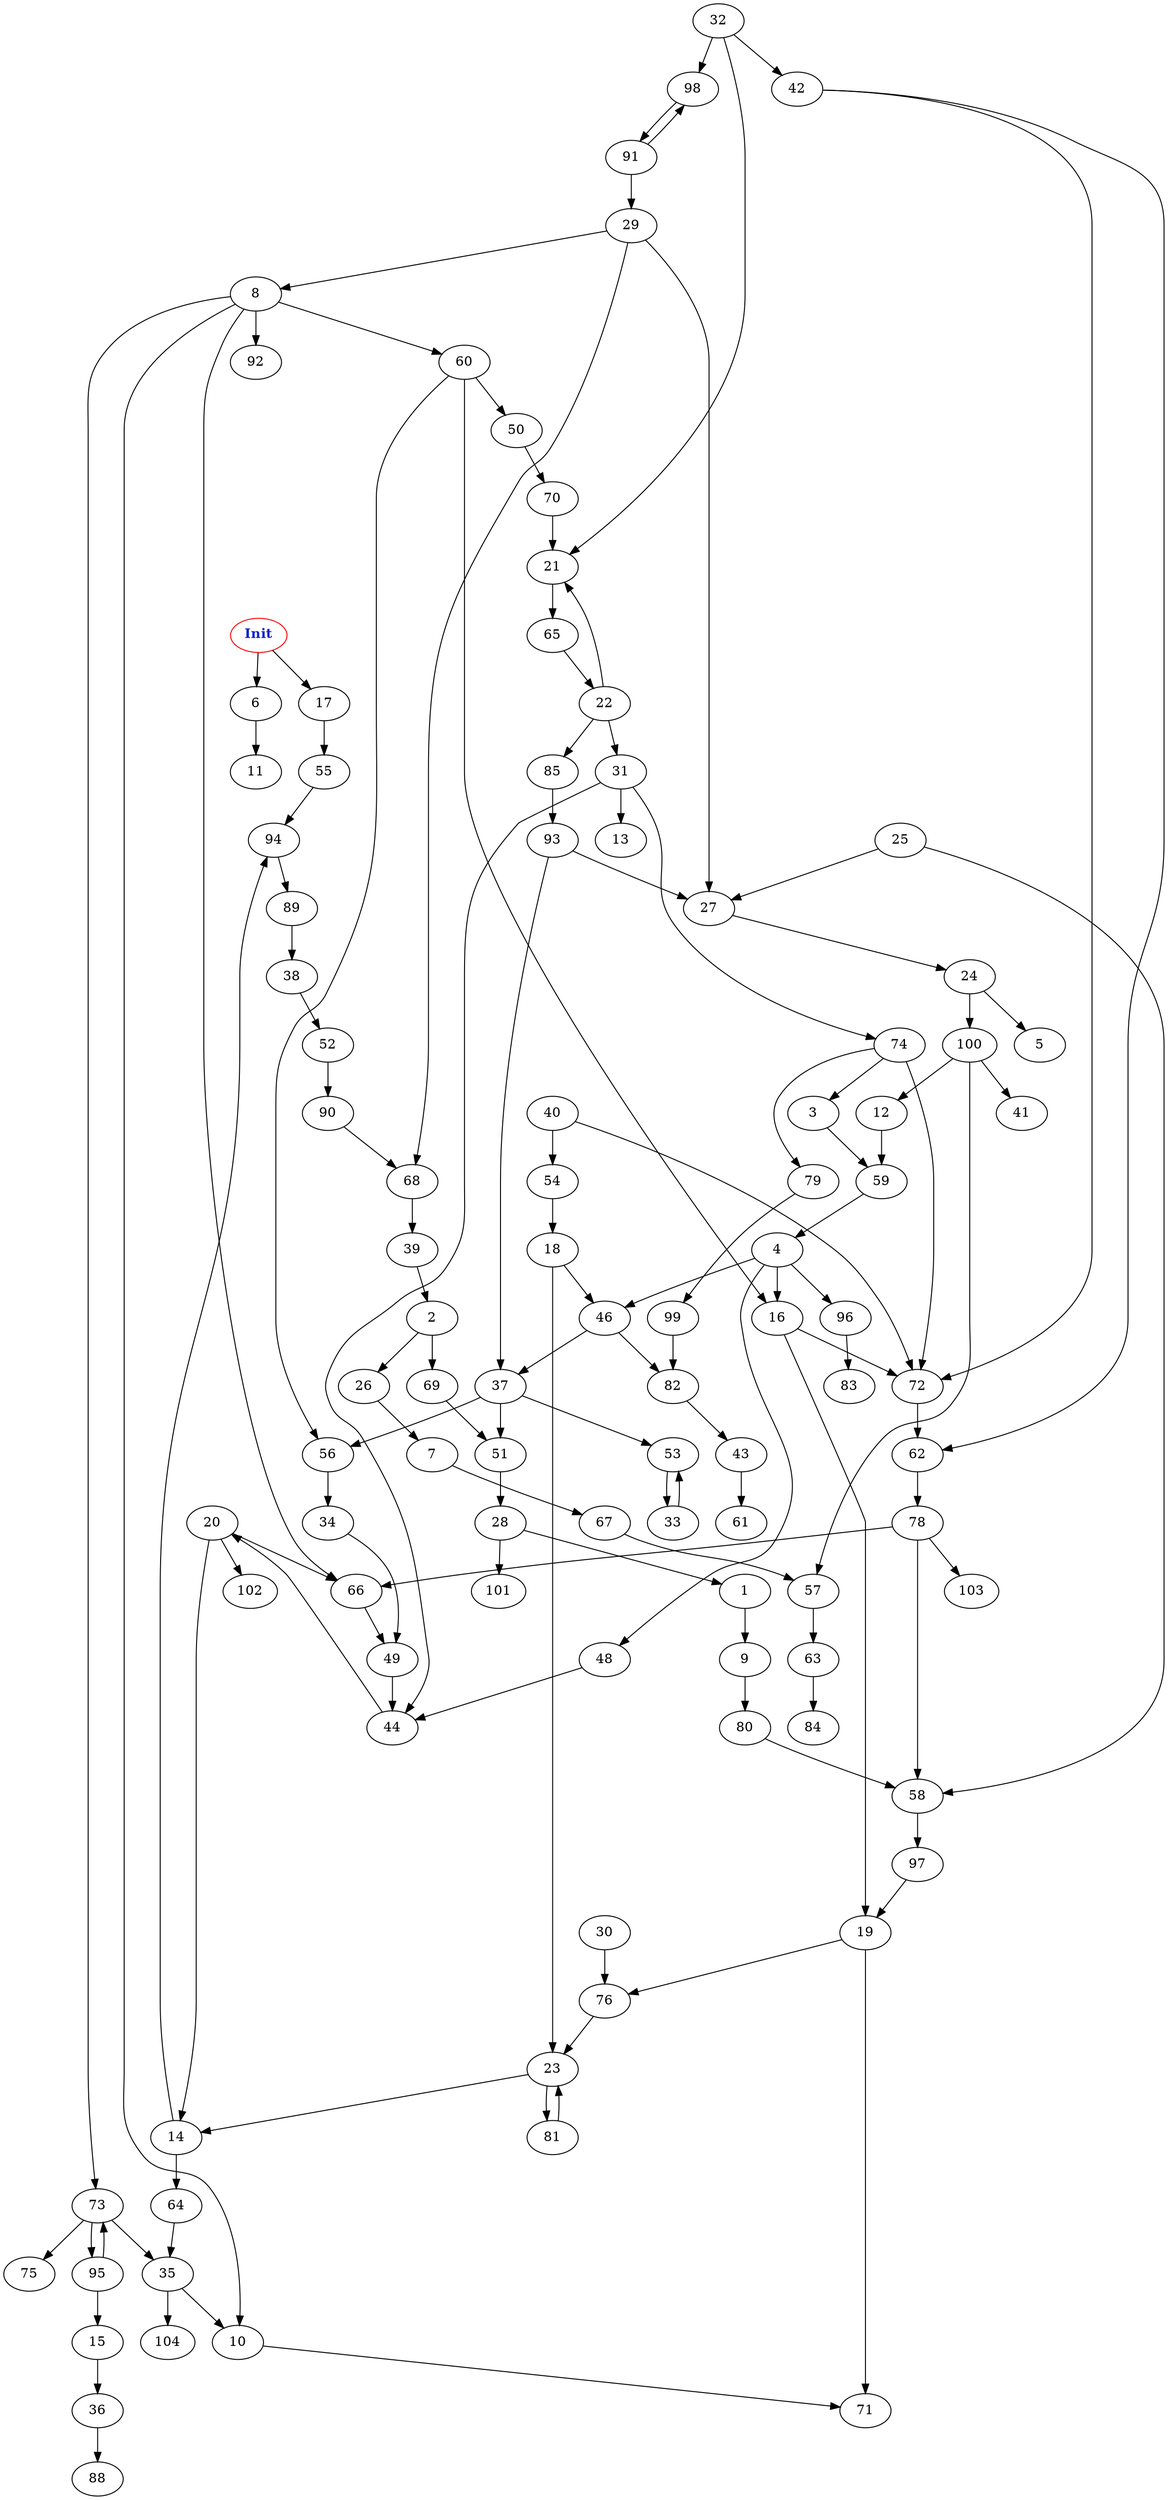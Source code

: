 digraph "Perturbed Net Graph with 100 nodes" {
edge ["class"="link-class"]
"0" ["color"="red","label"=<<b>Init</b>>,"fontcolor"="#1020d0"]
"96" -> "83" ["weight"="2.0"]
"69" -> "51" ["weight"="8.0"]
"51" -> "28" ["weight"="5.0"]
"28" -> "1" ["weight"="1.0"]
"28" -> "101" ["weight"="3.0"]
"1" -> "9" ["weight"="4.0"]
"9" -> "80" ["weight"="4.0"]
"0" -> "17" ["weight"="5.0"]
"0" -> "6" ["weight"="6.0"]
"17" -> "55" ["weight"="6.0"]
"6" -> "11" ["weight"="4.0"]
"10" -> "71" ["weight"="4.0"]
"56" -> "34" ["weight"="4.0"]
"34" -> "49" ["weight"="1.0"]
"49" -> "44" ["weight"="9.0"]
"42" -> "62" ["weight"="1.0"]
"42" -> "72" ["weight"="1.0"]
"62" -> "78" ["weight"="1.0"]
"72" -> "62" ["weight"="8.0"]
"24" -> "100" ["weight"="4.0"]
"24" -> "5" ["weight"="1.0"]
"100" -> "12" ["weight"="8.0"]
"100" -> "41" ["weight"="5.0"]
"100" -> "57" ["weight"="7.0"]
"37" -> "56" ["weight"="9.0"]
"37" -> "51" ["weight"="8.0"]
"37" -> "53" ["weight"="7.0"]
"53" -> "33" ["weight"="9.0"]
"25" -> "27" ["weight"="1.0"]
"25" -> "58" ["weight"="1.0"]
"27" -> "24" ["weight"="1.0"]
"58" -> "97" ["weight"="1.0"]
"52" -> "90" ["weight"="4.0"]
"90" -> "68" ["weight"="1.0"]
"14" -> "64" ["weight"="9.0"]
"14" -> "94" ["weight"="7.0"]
"64" -> "35" ["weight"="1.0"]
"94" -> "89" ["weight"="5.0"]
"20" -> "14" ["weight"="1.0"]
"20" -> "66" ["weight"="1.0"]
"20" -> "102" ["weight"="3.0"]
"66" -> "49" ["weight"="5.0"]
"46" -> "82" ["weight"="6.0"]
"46" -> "37" ["weight"="2.0"]
"82" -> "43" ["weight"="1.0"]
"93" -> "27" ["weight"="4.0"]
"93" -> "37" ["weight"="1.0"]
"57" -> "63" ["weight"="6.0"]
"63" -> "84" ["weight"="7.0"]
"78" -> "66" ["weight"="8.0"]
"78" -> "58" ["weight"="4.0"]
"78" -> "103" ["weight"="2.0"]
"44" -> "20" ["weight"="3.0"]
"97" -> "19" ["weight"="9.0"]
"29" -> "27" ["weight"="9.0"]
"29" -> "68" ["weight"="6.0"]
"29" -> "8" ["weight"="6.0"]
"68" -> "39" ["weight"="1.0"]
"8" -> "73" ["weight"="3.0"]
"8" -> "60" ["weight"="1.0"]
"8" -> "92" ["weight"="9.0"]
"8" -> "10" ["weight"="2.0"]
"8" -> "66" ["weight"="9.0"]
"73" -> "95" ["weight"="1.0"]
"73" -> "35" ["weight"="7.0"]
"73" -> "75" ["weight"="4.0"]
"60" -> "56" ["weight"="4.0"]
"60" -> "50" ["weight"="9.0"]
"60" -> "16" ["weight"="8.0"]
"89" -> "38" ["weight"="9.0"]
"38" -> "52" ["weight"="3.0"]
"74" -> "3" ["weight"="3.0"]
"74" -> "79" ["weight"="1.0"]
"74" -> "72" ["weight"="9.0"]
"3" -> "59" ["weight"="1.0"]
"59" -> "4" ["weight"="3.0"]
"79" -> "99" ["weight"="1.0"]
"50" -> "70" ["weight"="6.0"]
"70" -> "21" ["weight"="6.0"]
"16" -> "19" ["weight"="6.0"]
"16" -> "72" ["weight"="6.0"]
"19" -> "76" ["weight"="1.0"]
"19" -> "71" ["weight"="6.0"]
"85" -> "93" ["weight"="4.0"]
"21" -> "65" ["weight"="1.0"]
"65" -> "22" ["weight"="1.0"]
"33" -> "53" ["weight"="1.0"]
"22" -> "85" ["weight"="2.0"]
"22" -> "21" ["weight"="4.0"]
"22" -> "31" ["weight"="3.0"]
"31" -> "74" ["weight"="1.0"]
"31" -> "44" ["weight"="1.0"]
"31" -> "13" ["weight"="5.0"]
"76" -> "23" ["weight"="5.0"]
"80" -> "58" ["weight"="5.0"]
"95" -> "73" ["weight"="7.0"]
"95" -> "15" ["weight"="6.0"]
"35" -> "104" ["weight"="9.0"]
"35" -> "10" ["weight"="4.0"]
"2" -> "26" ["weight"="5.0"]
"2" -> "69" ["weight"="8.0"]
"26" -> "7" ["weight"="8.0"]
"55" -> "94" ["weight"="2.0"]
"32" -> "98" ["weight"="5.0"]
"32" -> "42" ["weight"="3.0"]
"32" -> "21" ["weight"="2.0"]
"98" -> "91" ["weight"="1.0"]
"4" -> "46" ["weight"="2.0"]
"4" -> "48" ["weight"="1.0"]
"4" -> "16" ["weight"="3.0"]
"4" -> "96" ["weight"="1.0"]
"48" -> "44" ["weight"="7.0"]
"12" -> "59" ["weight"="8.0"]
"54" -> "18" ["weight"="4.0"]
"18" -> "46" ["weight"="3.0"]
"18" -> "23" ["weight"="7.0"]
"23" -> "81" ["weight"="1.0"]
"23" -> "14" ["weight"="2.0"]
"81" -> "23" ["weight"="3.0"]
"7" -> "67" ["weight"="6.0"]
"67" -> "57" ["weight"="7.0"]
"39" -> "2" ["weight"="2.0"]
"91" -> "98" ["weight"="2.0"]
"91" -> "29" ["weight"="6.0"]
"15" -> "36" ["weight"="7.0"]
"36" -> "88" ["weight"="4.0"]
"43" -> "61" ["weight"="2.0"]
"99" -> "82" ["weight"="8.0"]
"40" -> "54" ["weight"="8.0"]
"40" -> "72" ["weight"="1.0"]
"30" -> "76" ["weight"="3.0"]
}
